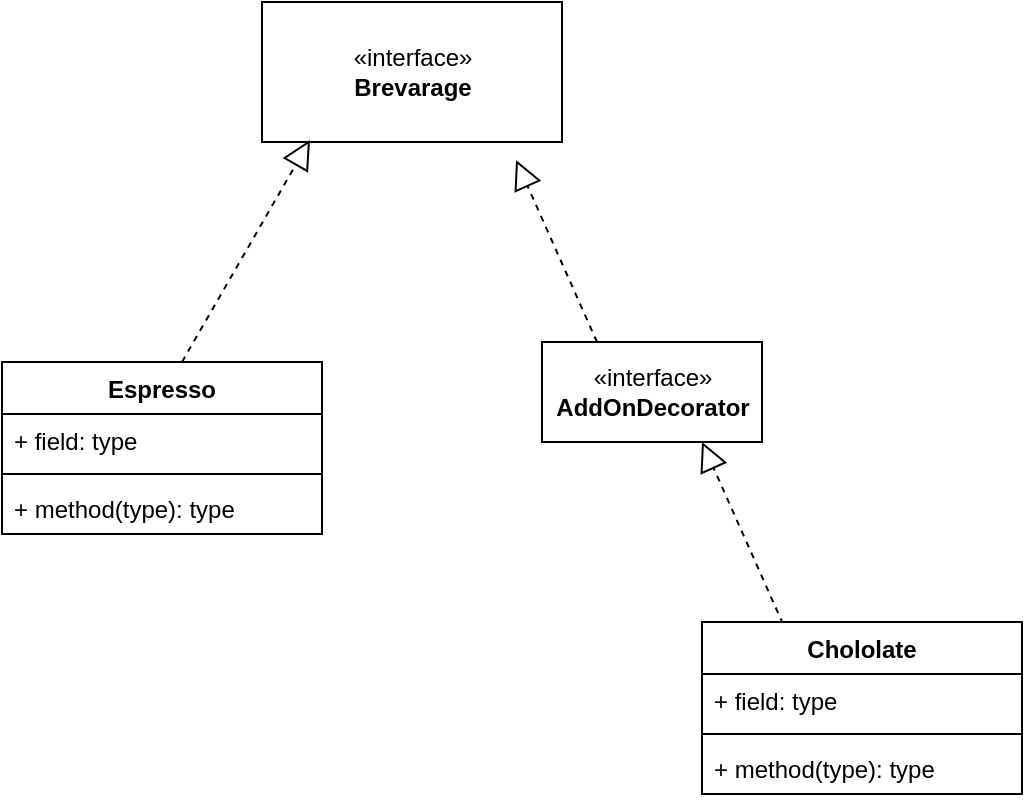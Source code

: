 <mxfile version="15.1.2" type="github"><diagram id="o66H8SUQReieojpmmUpj" name="Page-1"><mxGraphModel dx="1422" dy="737" grid="1" gridSize="10" guides="1" tooltips="1" connect="1" arrows="1" fold="1" page="1" pageScale="1" pageWidth="850" pageHeight="1100" math="0" shadow="0"><root><mxCell id="0"/><mxCell id="1" parent="0"/><mxCell id="EPr3ps-TCtPHZy4_tWH5-16" value="«interface»&lt;br&gt;&lt;b&gt;Brevarage&lt;/b&gt;" style="html=1;" vertex="1" parent="1"><mxGeometry x="330" y="50" width="150" height="70" as="geometry"/></mxCell><mxCell id="EPr3ps-TCtPHZy4_tWH5-17" value="" style="endArrow=block;dashed=1;endFill=0;endSize=12;html=1;entryX=0.16;entryY=0.986;entryDx=0;entryDy=0;entryPerimeter=0;" edge="1" parent="1" target="EPr3ps-TCtPHZy4_tWH5-16"><mxGeometry width="160" relative="1" as="geometry"><mxPoint x="290" y="230" as="sourcePoint"/><mxPoint x="276.047" y="200" as="targetPoint"/></mxGeometry></mxCell><mxCell id="EPr3ps-TCtPHZy4_tWH5-26" value="Espresso" style="swimlane;fontStyle=1;align=center;verticalAlign=top;childLayout=stackLayout;horizontal=1;startSize=26;horizontalStack=0;resizeParent=1;resizeParentMax=0;resizeLast=0;collapsible=1;marginBottom=0;" vertex="1" parent="1"><mxGeometry x="200" y="230" width="160" height="86" as="geometry"/></mxCell><mxCell id="EPr3ps-TCtPHZy4_tWH5-27" value="+ field: type" style="text;strokeColor=none;fillColor=none;align=left;verticalAlign=top;spacingLeft=4;spacingRight=4;overflow=hidden;rotatable=0;points=[[0,0.5],[1,0.5]];portConstraint=eastwest;" vertex="1" parent="EPr3ps-TCtPHZy4_tWH5-26"><mxGeometry y="26" width="160" height="26" as="geometry"/></mxCell><mxCell id="EPr3ps-TCtPHZy4_tWH5-28" value="" style="line;strokeWidth=1;fillColor=none;align=left;verticalAlign=middle;spacingTop=-1;spacingLeft=3;spacingRight=3;rotatable=0;labelPosition=right;points=[];portConstraint=eastwest;" vertex="1" parent="EPr3ps-TCtPHZy4_tWH5-26"><mxGeometry y="52" width="160" height="8" as="geometry"/></mxCell><mxCell id="EPr3ps-TCtPHZy4_tWH5-29" value="+ method(type): type" style="text;strokeColor=none;fillColor=none;align=left;verticalAlign=top;spacingLeft=4;spacingRight=4;overflow=hidden;rotatable=0;points=[[0,0.5],[1,0.5]];portConstraint=eastwest;" vertex="1" parent="EPr3ps-TCtPHZy4_tWH5-26"><mxGeometry y="60" width="160" height="26" as="geometry"/></mxCell><mxCell id="EPr3ps-TCtPHZy4_tWH5-30" value="«interface»&lt;br&gt;&lt;b&gt;AddOnDecorator&lt;/b&gt;" style="html=1;" vertex="1" parent="1"><mxGeometry x="470" y="220" width="110" height="50" as="geometry"/></mxCell><mxCell id="EPr3ps-TCtPHZy4_tWH5-31" value="" style="endArrow=block;dashed=1;endFill=0;endSize=12;html=1;entryX=0.16;entryY=0.986;entryDx=0;entryDy=0;entryPerimeter=0;exitX=0.25;exitY=0;exitDx=0;exitDy=0;" edge="1" parent="1" source="EPr3ps-TCtPHZy4_tWH5-30"><mxGeometry width="160" relative="1" as="geometry"><mxPoint x="393" y="240" as="sourcePoint"/><mxPoint x="457" y="129.02" as="targetPoint"/><Array as="points"/></mxGeometry></mxCell><mxCell id="EPr3ps-TCtPHZy4_tWH5-32" value="" style="endArrow=block;dashed=1;endFill=0;endSize=12;html=1;entryX=0.16;entryY=0.986;entryDx=0;entryDy=0;entryPerimeter=0;exitX=0.25;exitY=0;exitDx=0;exitDy=0;" edge="1" parent="1"><mxGeometry width="160" relative="1" as="geometry"><mxPoint x="590.5" y="360.98" as="sourcePoint"/><mxPoint x="550" y="270" as="targetPoint"/><Array as="points"/></mxGeometry></mxCell><mxCell id="EPr3ps-TCtPHZy4_tWH5-33" value="Chololate" style="swimlane;fontStyle=1;align=center;verticalAlign=top;childLayout=stackLayout;horizontal=1;startSize=26;horizontalStack=0;resizeParent=1;resizeParentMax=0;resizeLast=0;collapsible=1;marginBottom=0;" vertex="1" parent="1"><mxGeometry x="550" y="360" width="160" height="86" as="geometry"/></mxCell><mxCell id="EPr3ps-TCtPHZy4_tWH5-34" value="+ field: type" style="text;strokeColor=none;fillColor=none;align=left;verticalAlign=top;spacingLeft=4;spacingRight=4;overflow=hidden;rotatable=0;points=[[0,0.5],[1,0.5]];portConstraint=eastwest;" vertex="1" parent="EPr3ps-TCtPHZy4_tWH5-33"><mxGeometry y="26" width="160" height="26" as="geometry"/></mxCell><mxCell id="EPr3ps-TCtPHZy4_tWH5-35" value="" style="line;strokeWidth=1;fillColor=none;align=left;verticalAlign=middle;spacingTop=-1;spacingLeft=3;spacingRight=3;rotatable=0;labelPosition=right;points=[];portConstraint=eastwest;" vertex="1" parent="EPr3ps-TCtPHZy4_tWH5-33"><mxGeometry y="52" width="160" height="8" as="geometry"/></mxCell><mxCell id="EPr3ps-TCtPHZy4_tWH5-36" value="+ method(type): type" style="text;strokeColor=none;fillColor=none;align=left;verticalAlign=top;spacingLeft=4;spacingRight=4;overflow=hidden;rotatable=0;points=[[0,0.5],[1,0.5]];portConstraint=eastwest;" vertex="1" parent="EPr3ps-TCtPHZy4_tWH5-33"><mxGeometry y="60" width="160" height="26" as="geometry"/></mxCell></root></mxGraphModel></diagram></mxfile>